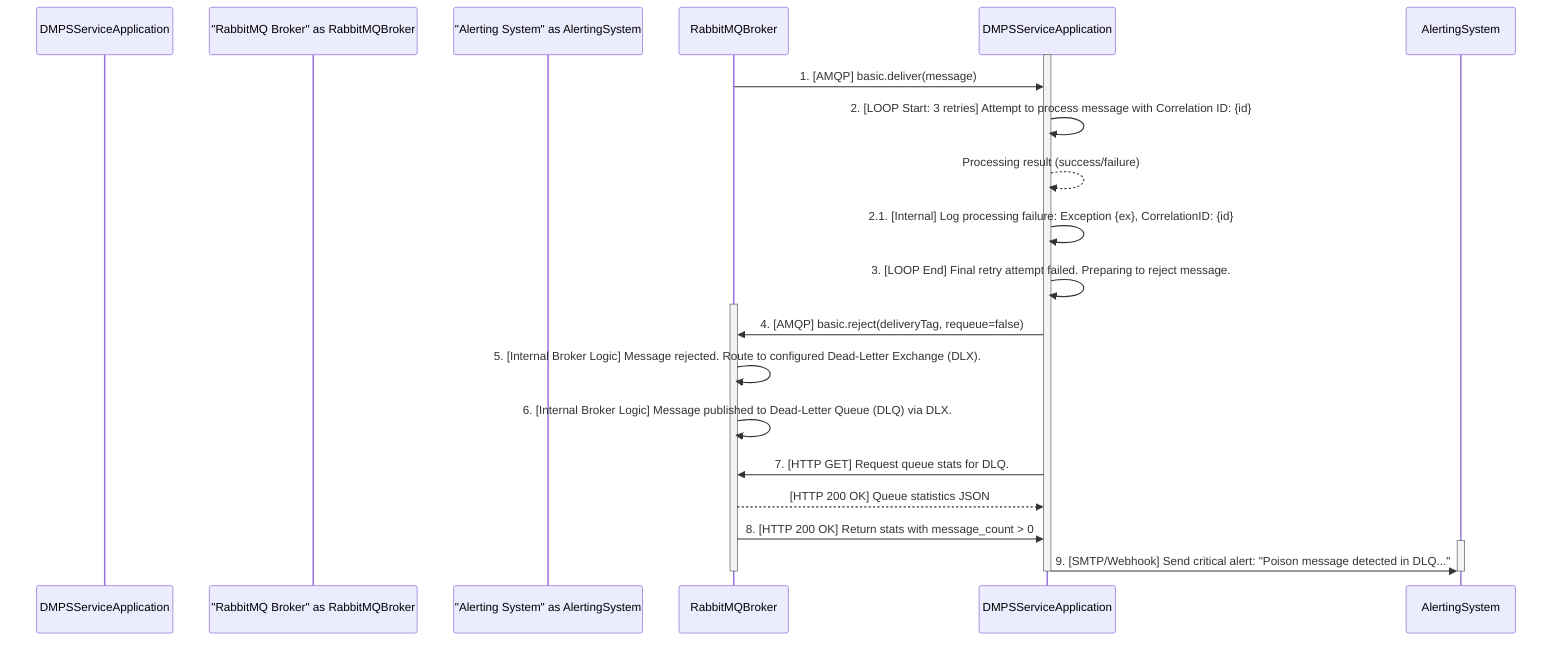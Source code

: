 sequenceDiagram
    participant "DMPS.Service.Application" as DMPSServiceApplication
    participant "RabbitMQ Broker" as RabbitMQBroker
    participant "Alerting System" as AlertingSystem

    activate DMPSServiceApplication
    RabbitMQBroker->>DMPSServiceApplication: 1. [AMQP] basic.deliver(message)
    DMPSServiceApplication->>DMPSServiceApplication: 2. [LOOP Start: 3 retries] Attempt to process message with Correlation ID: {id}
    DMPSServiceApplication-->>DMPSServiceApplication: Processing result (success/failure)
    DMPSServiceApplication->>DMPSServiceApplication: 2.1. [Internal] Log processing failure: Exception {ex}, CorrelationID: {id}
    DMPSServiceApplication->>DMPSServiceApplication: 3. [LOOP End] Final retry attempt failed. Preparing to reject message.
    activate RabbitMQBroker
    DMPSServiceApplication->>RabbitMQBroker: 4. [AMQP] basic.reject(deliveryTag, requeue=false)
    RabbitMQBroker->>RabbitMQBroker: 5. [Internal Broker Logic] Message rejected. Route to configured Dead-Letter Exchange (DLX).
    RabbitMQBroker->>RabbitMQBroker: 6. [Internal Broker Logic] Message published to Dead-Letter Queue (DLQ) via DLX.
    DMPSServiceApplication->>RabbitMQBroker: 7. [HTTP GET] Request queue stats for DLQ.
    RabbitMQBroker-->>DMPSServiceApplication: [HTTP 200 OK] Queue statistics JSON
    RabbitMQBroker->>DMPSServiceApplication: 8. [HTTP 200 OK] Return stats with message_count > 0
    activate AlertingSystem
    DMPSServiceApplication->>AlertingSystem: 9. [SMTP/Webhook] Send critical alert: "Poison message detected in DLQ..."


    deactivate AlertingSystem
    deactivate RabbitMQBroker
    deactivate DMPSServiceApplication